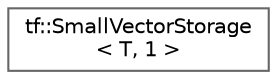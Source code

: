 digraph "类继承关系图"
{
 // LATEX_PDF_SIZE
  bgcolor="transparent";
  edge [fontname=Helvetica,fontsize=10,labelfontname=Helvetica,labelfontsize=10];
  node [fontname=Helvetica,fontsize=10,shape=box,height=0.2,width=0.4];
  rankdir="LR";
  Node0 [id="Node000000",label="tf::SmallVectorStorage\l\< T, 1 \>",height=0.2,width=0.4,color="grey40", fillcolor="white", style="filled",URL="$structtf_1_1_small_vector_storage_3_01_t_00_011_01_4.html",tooltip=" "];
}

